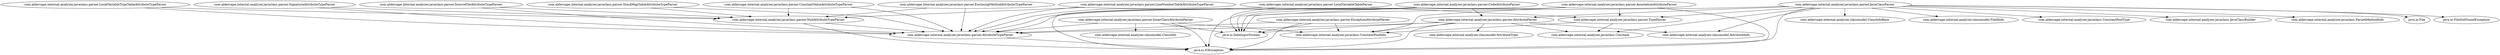 digraph G {
"com.aldercape.internal.analyzer.javaclass.parser.AnnotationAttributeParser" [label="com.aldercape.internal.analyzer.javaclass.parser.AnnotationAttributeParser"];
"com.aldercape.internal.analyzer.javaclass.parser.AttributeParser" [label="com.aldercape.internal.analyzer.javaclass.parser.AttributeParser"];
"com.aldercape.internal.analyzer.javaclass.parser.AttributeTypeParser" [label="com.aldercape.internal.analyzer.javaclass.parser.AttributeTypeParser"];
"com.aldercape.internal.analyzer.javaclass.parser.CodeAttributeParser" [label="com.aldercape.internal.analyzer.javaclass.parser.CodeAttributeParser"];
"com.aldercape.internal.analyzer.javaclass.parser.ConstantValueAttributeTypeParser" [label="com.aldercape.internal.analyzer.javaclass.parser.ConstantValueAttributeTypeParser"];
"com.aldercape.internal.analyzer.javaclass.parser.EnclosingMethodAttributeTypeParser" [label="com.aldercape.internal.analyzer.javaclass.parser.EnclosingMethodAttributeTypeParser"];
"com.aldercape.internal.analyzer.javaclass.parser.ExceptionAttributeParser" [label="com.aldercape.internal.analyzer.javaclass.parser.ExceptionAttributeParser"];
"com.aldercape.internal.analyzer.javaclass.parser.InnerClassAttributeParser" [label="com.aldercape.internal.analyzer.javaclass.parser.InnerClassAttributeParser"];
"com.aldercape.internal.analyzer.javaclass.parser.JavaClassParser" [label="com.aldercape.internal.analyzer.javaclass.parser.JavaClassParser"];
"com.aldercape.internal.analyzer.javaclass.parser.LineNumberTableAttributeTypeParser" [label="com.aldercape.internal.analyzer.javaclass.parser.LineNumberTableAttributeTypeParser"];
"com.aldercape.internal.analyzer.javaclass.parser.LocalVariableTableParser" [label="com.aldercape.internal.analyzer.javaclass.parser.LocalVariableTableParser"];
"com.aldercape.internal.analyzer.javaclass.parser.LocalVariableTypeTableAttributeTypeParser" [label="com.aldercape.internal.analyzer.javaclass.parser.LocalVariableTypeTableAttributeTypeParser"];
"com.aldercape.internal.analyzer.javaclass.parser.NullAttributeTypeParser" [label="com.aldercape.internal.analyzer.javaclass.parser.NullAttributeTypeParser"];
"com.aldercape.internal.analyzer.javaclass.parser.SignatureAttributeTypeParser" [label="com.aldercape.internal.analyzer.javaclass.parser.SignatureAttributeTypeParser"];
"com.aldercape.internal.analyzer.javaclass.parser.SourceFileAttributeTypeParser" [label="com.aldercape.internal.analyzer.javaclass.parser.SourceFileAttributeTypeParser"];
"com.aldercape.internal.analyzer.javaclass.parser.StackMapTableAttributeTypeParser" [label="com.aldercape.internal.analyzer.javaclass.parser.StackMapTableAttributeTypeParser"];
"com.aldercape.internal.analyzer.javaclass.parser.TypeParser" [label="com.aldercape.internal.analyzer.javaclass.parser.TypeParser"];
"com.aldercape.internal.analyzer.javaclass.parser.AnnotationAttributeParser" -> "com.aldercape.internal.analyzer.javaclass.ConstantPoolInfo";
"com.aldercape.internal.analyzer.javaclass.parser.AnnotationAttributeParser" -> "com.aldercape.internal.analyzer.javaclass.parser.AttributeTypeParser";
"com.aldercape.internal.analyzer.javaclass.parser.AnnotationAttributeParser" -> "com.aldercape.internal.analyzer.javaclass.parser.TypeParser";
"com.aldercape.internal.analyzer.javaclass.parser.AnnotationAttributeParser" -> "java.io.DataInputStream";
"com.aldercape.internal.analyzer.javaclass.parser.AnnotationAttributeParser" -> "java.io.IOException";
"com.aldercape.internal.analyzer.javaclass.parser.AttributeParser" -> "com.aldercape.internal.analyzer.classmodel.AttributeInfo";
"com.aldercape.internal.analyzer.javaclass.parser.AttributeParser" -> "com.aldercape.internal.analyzer.classmodel.AttributeType";
"com.aldercape.internal.analyzer.javaclass.parser.AttributeParser" -> "com.aldercape.internal.analyzer.javaclass.Constant";
"com.aldercape.internal.analyzer.javaclass.parser.AttributeParser" -> "com.aldercape.internal.analyzer.javaclass.ConstantPoolInfo";
"com.aldercape.internal.analyzer.javaclass.parser.AttributeParser" -> "com.aldercape.internal.analyzer.javaclass.parser.AttributeTypeParser";
"com.aldercape.internal.analyzer.javaclass.parser.AttributeParser" -> "java.io.DataInputStream";
"com.aldercape.internal.analyzer.javaclass.parser.AttributeParser" -> "java.io.IOException";
"com.aldercape.internal.analyzer.javaclass.parser.AttributeTypeParser" -> "java.io.IOException";
"com.aldercape.internal.analyzer.javaclass.parser.CodeAttributeParser" -> "com.aldercape.internal.analyzer.javaclass.parser.AttributeParser";
"com.aldercape.internal.analyzer.javaclass.parser.CodeAttributeParser" -> "com.aldercape.internal.analyzer.javaclass.parser.AttributeTypeParser";
"com.aldercape.internal.analyzer.javaclass.parser.CodeAttributeParser" -> "java.io.DataInputStream";
"com.aldercape.internal.analyzer.javaclass.parser.CodeAttributeParser" -> "java.io.IOException";
"com.aldercape.internal.analyzer.javaclass.parser.ConstantValueAttributeTypeParser" -> "com.aldercape.internal.analyzer.javaclass.parser.AttributeTypeParser";
"com.aldercape.internal.analyzer.javaclass.parser.ConstantValueAttributeTypeParser" -> "com.aldercape.internal.analyzer.javaclass.parser.NullAttributeTypeParser";
"com.aldercape.internal.analyzer.javaclass.parser.EnclosingMethodAttributeTypeParser" -> "com.aldercape.internal.analyzer.javaclass.parser.AttributeTypeParser";
"com.aldercape.internal.analyzer.javaclass.parser.EnclosingMethodAttributeTypeParser" -> "com.aldercape.internal.analyzer.javaclass.parser.NullAttributeTypeParser";
"com.aldercape.internal.analyzer.javaclass.parser.ExceptionAttributeParser" -> "com.aldercape.internal.analyzer.javaclass.ConstantPoolInfo";
"com.aldercape.internal.analyzer.javaclass.parser.ExceptionAttributeParser" -> "com.aldercape.internal.analyzer.javaclass.parser.AttributeTypeParser";
"com.aldercape.internal.analyzer.javaclass.parser.ExceptionAttributeParser" -> "java.io.DataInputStream";
"com.aldercape.internal.analyzer.javaclass.parser.ExceptionAttributeParser" -> "java.io.IOException";
"com.aldercape.internal.analyzer.javaclass.parser.InnerClassAttributeParser" -> "com.aldercape.internal.analyzer.classmodel.ClassInfo";
"com.aldercape.internal.analyzer.javaclass.parser.InnerClassAttributeParser" -> "com.aldercape.internal.analyzer.javaclass.ConstantPoolInfo";
"com.aldercape.internal.analyzer.javaclass.parser.InnerClassAttributeParser" -> "com.aldercape.internal.analyzer.javaclass.parser.AttributeTypeParser";
"com.aldercape.internal.analyzer.javaclass.parser.InnerClassAttributeParser" -> "java.io.DataInputStream";
"com.aldercape.internal.analyzer.javaclass.parser.InnerClassAttributeParser" -> "java.io.IOException";
"com.aldercape.internal.analyzer.javaclass.parser.JavaClassParser" -> "com.aldercape.internal.analyzer.classmodel.AttributeInfo";
"com.aldercape.internal.analyzer.javaclass.parser.JavaClassParser" -> "com.aldercape.internal.analyzer.classmodel.ClassInfoBase";
"com.aldercape.internal.analyzer.javaclass.parser.JavaClassParser" -> "com.aldercape.internal.analyzer.classmodel.FieldInfo";
"com.aldercape.internal.analyzer.javaclass.parser.JavaClassParser" -> "com.aldercape.internal.analyzer.javaclass.Constant";
"com.aldercape.internal.analyzer.javaclass.parser.JavaClassParser" -> "com.aldercape.internal.analyzer.javaclass.ConstantPoolType";
"com.aldercape.internal.analyzer.javaclass.parser.JavaClassParser" -> "com.aldercape.internal.analyzer.javaclass.JavaClassBuilder";
"com.aldercape.internal.analyzer.javaclass.parser.JavaClassParser" -> "com.aldercape.internal.analyzer.javaclass.ParsedMethodInfo";
"com.aldercape.internal.analyzer.javaclass.parser.JavaClassParser" -> "com.aldercape.internal.analyzer.javaclass.parser.AttributeParser";
"com.aldercape.internal.analyzer.javaclass.parser.JavaClassParser" -> "com.aldercape.internal.analyzer.javaclass.parser.TypeParser";
"com.aldercape.internal.analyzer.javaclass.parser.JavaClassParser" -> "java.io.DataInputStream";
"com.aldercape.internal.analyzer.javaclass.parser.JavaClassParser" -> "java.io.File";
"com.aldercape.internal.analyzer.javaclass.parser.JavaClassParser" -> "java.io.FileNotFoundException";
"com.aldercape.internal.analyzer.javaclass.parser.JavaClassParser" -> "java.io.IOException";
"com.aldercape.internal.analyzer.javaclass.parser.LineNumberTableAttributeTypeParser" -> "com.aldercape.internal.analyzer.javaclass.parser.AttributeTypeParser";
"com.aldercape.internal.analyzer.javaclass.parser.LineNumberTableAttributeTypeParser" -> "com.aldercape.internal.analyzer.javaclass.parser.NullAttributeTypeParser";
"com.aldercape.internal.analyzer.javaclass.parser.LocalVariableTableParser" -> "com.aldercape.internal.analyzer.javaclass.parser.AttributeTypeParser";
"com.aldercape.internal.analyzer.javaclass.parser.LocalVariableTableParser" -> "com.aldercape.internal.analyzer.javaclass.parser.TypeParser";
"com.aldercape.internal.analyzer.javaclass.parser.LocalVariableTableParser" -> "java.io.DataInputStream";
"com.aldercape.internal.analyzer.javaclass.parser.LocalVariableTableParser" -> "java.io.IOException";
"com.aldercape.internal.analyzer.javaclass.parser.LocalVariableTypeTableAttributeTypeParser" -> "com.aldercape.internal.analyzer.javaclass.parser.AttributeTypeParser";
"com.aldercape.internal.analyzer.javaclass.parser.LocalVariableTypeTableAttributeTypeParser" -> "com.aldercape.internal.analyzer.javaclass.parser.NullAttributeTypeParser";
"com.aldercape.internal.analyzer.javaclass.parser.NullAttributeTypeParser" -> "com.aldercape.internal.analyzer.javaclass.parser.AttributeTypeParser";
"com.aldercape.internal.analyzer.javaclass.parser.NullAttributeTypeParser" -> "java.io.IOException";
"com.aldercape.internal.analyzer.javaclass.parser.SignatureAttributeTypeParser" -> "com.aldercape.internal.analyzer.javaclass.parser.AttributeTypeParser";
"com.aldercape.internal.analyzer.javaclass.parser.SignatureAttributeTypeParser" -> "com.aldercape.internal.analyzer.javaclass.parser.NullAttributeTypeParser";
"com.aldercape.internal.analyzer.javaclass.parser.SourceFileAttributeTypeParser" -> "com.aldercape.internal.analyzer.javaclass.parser.AttributeTypeParser";
"com.aldercape.internal.analyzer.javaclass.parser.SourceFileAttributeTypeParser" -> "com.aldercape.internal.analyzer.javaclass.parser.NullAttributeTypeParser";
"com.aldercape.internal.analyzer.javaclass.parser.StackMapTableAttributeTypeParser" -> "com.aldercape.internal.analyzer.javaclass.parser.AttributeTypeParser";
"com.aldercape.internal.analyzer.javaclass.parser.StackMapTableAttributeTypeParser" -> "com.aldercape.internal.analyzer.javaclass.parser.NullAttributeTypeParser";
"com.aldercape.internal.analyzer.javaclass.parser.TypeParser" -> "com.aldercape.internal.analyzer.javaclass.Constant";
"com.aldercape.internal.analyzer.javaclass.parser.TypeParser" -> "com.aldercape.internal.analyzer.javaclass.ConstantPoolInfo";
}
